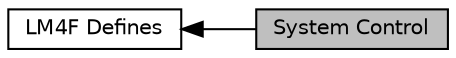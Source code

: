 digraph "System Control"
{
  edge [fontname="Helvetica",fontsize="10",labelfontname="Helvetica",labelfontsize="10"];
  node [fontname="Helvetica",fontsize="10",shape=record];
  rankdir=LR;
  Node0 [label="System Control",height=0.2,width=0.4,color="black", fillcolor="grey75", style="filled", fontcolor="black"];
  Node1 [label="LM4F Defines",height=0.2,width=0.4,color="black", fillcolor="white", style="filled",URL="$group__LM4Fxx__defines.html",tooltip="Defined Constants and Types for the LM4F series. "];
  Node1->Node0 [shape=plaintext, dir="back", style="solid"];
}
